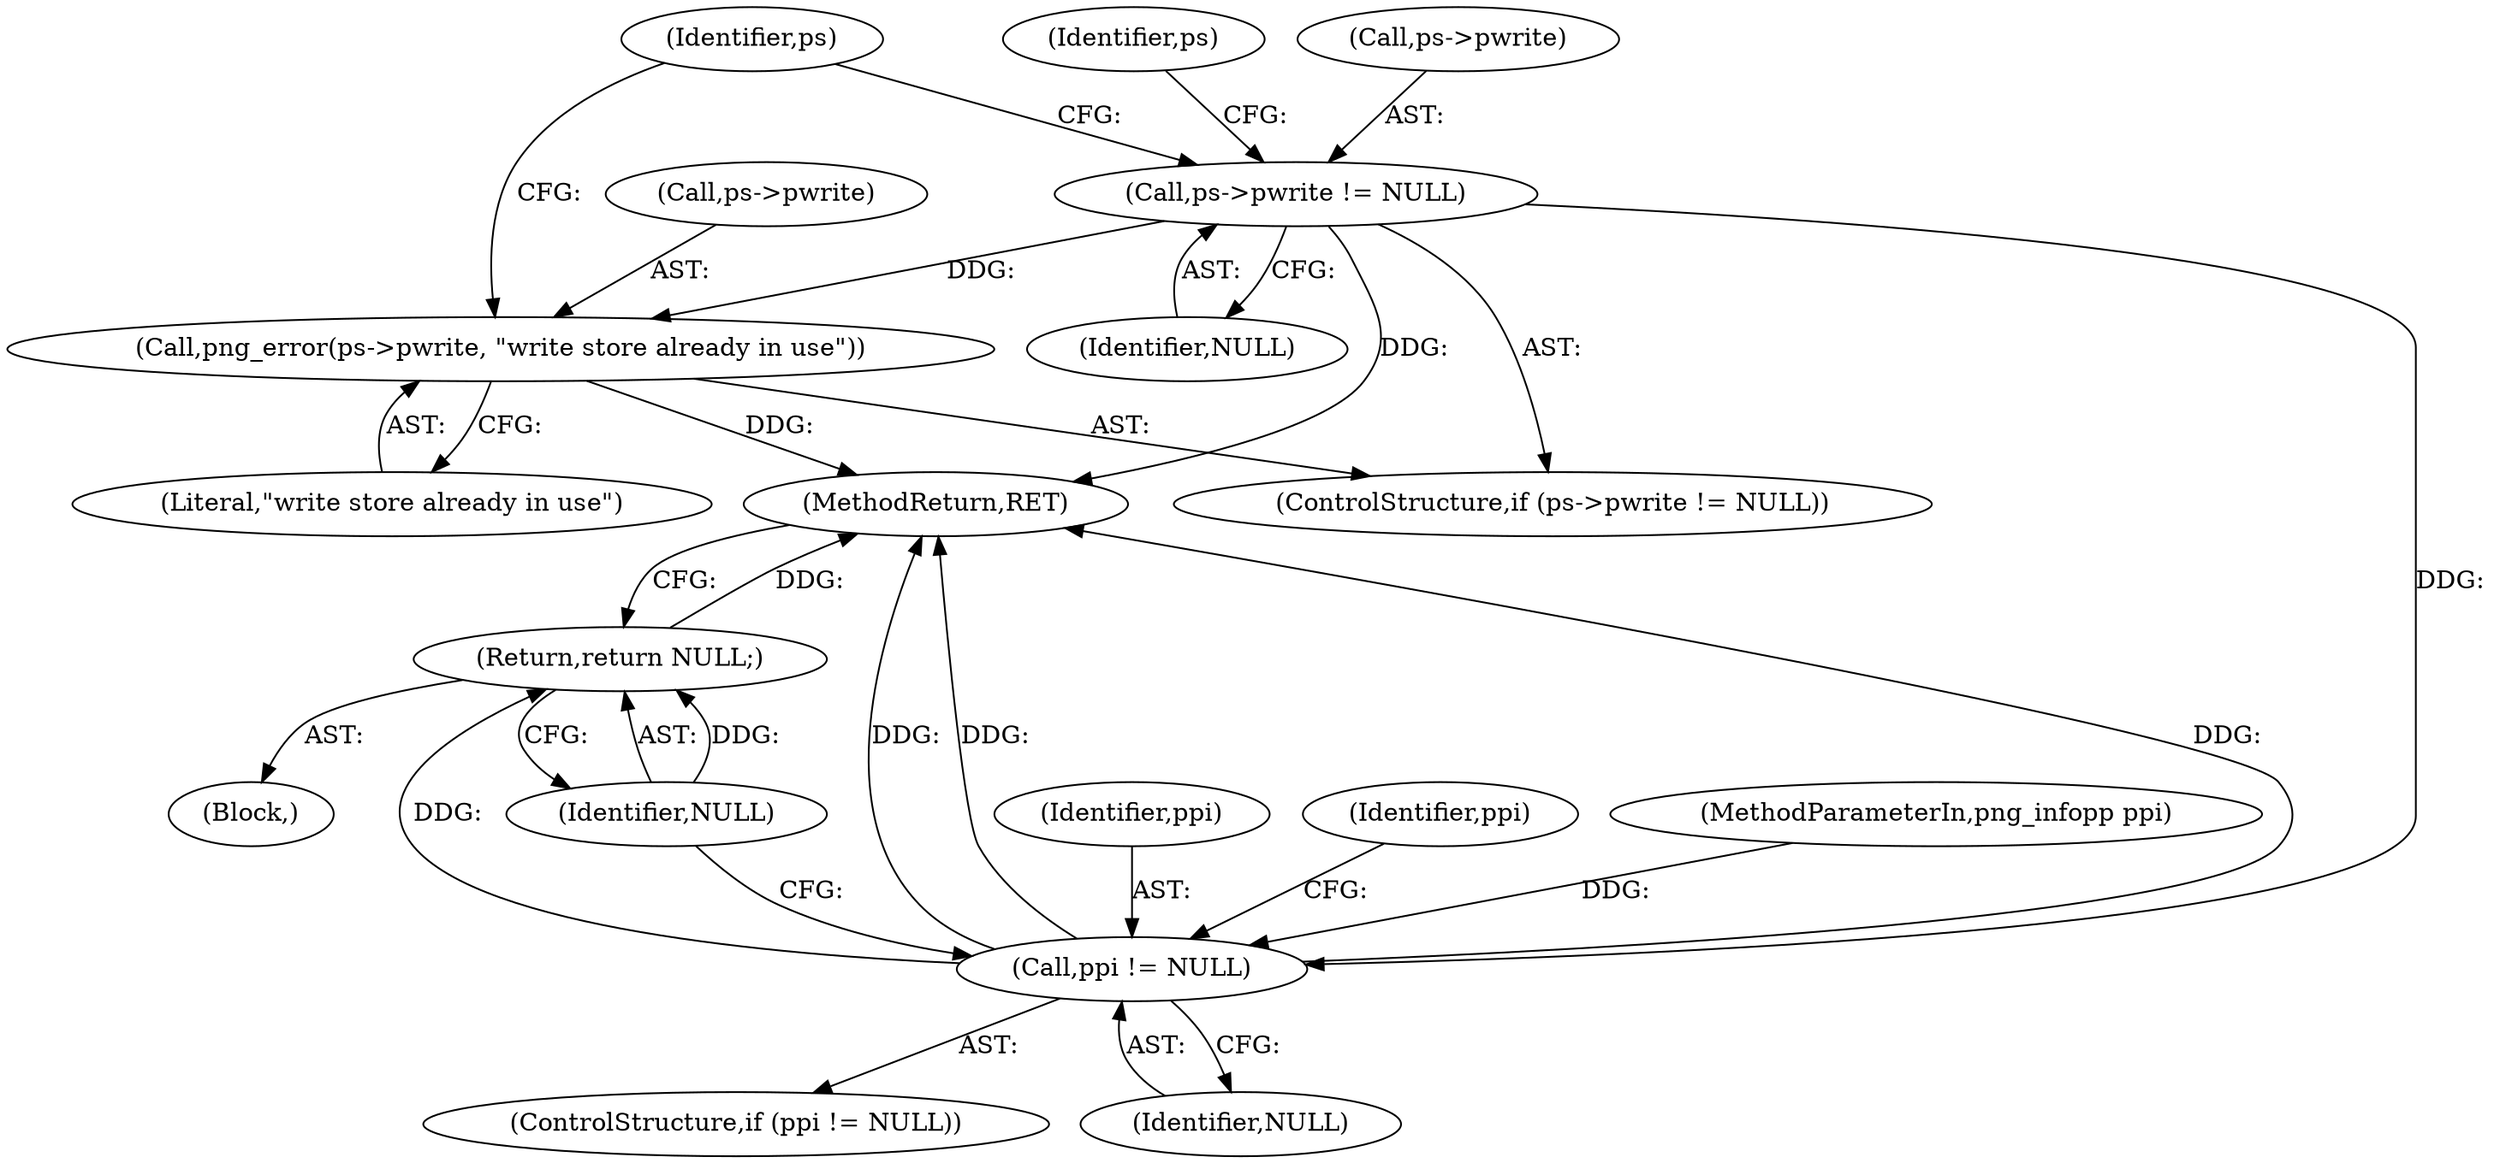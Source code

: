 digraph "0_Android_9d4853418ab2f754c2b63e091c29c5529b8b86ca_130@API" {
"1000110" [label="(Call,ps->pwrite != NULL)"];
"1000115" [label="(Call,png_error(ps->pwrite, \"write store already in use\"))"];
"1000209" [label="(Call,ppi != NULL)"];
"1000223" [label="(Return,return NULL;)"];
"1000111" [label="(Call,ps->pwrite)"];
"1000119" [label="(Literal,\"write store already in use\")"];
"1000114" [label="(Identifier,NULL)"];
"1000210" [label="(Identifier,ppi)"];
"1000214" [label="(Identifier,ppi)"];
"1000208" [label="(ControlStructure,if (ppi != NULL))"];
"1000103" [label="(MethodParameterIn,png_infopp ppi)"];
"1000223" [label="(Return,return NULL;)"];
"1000117" [label="(Identifier,ps)"];
"1000115" [label="(Call,png_error(ps->pwrite, \"write store already in use\"))"];
"1000116" [label="(Call,ps->pwrite)"];
"1000105" [label="(Block,)"];
"1000121" [label="(Identifier,ps)"];
"1000209" [label="(Call,ppi != NULL)"];
"1000224" [label="(Identifier,NULL)"];
"1000109" [label="(ControlStructure,if (ps->pwrite != NULL))"];
"1000229" [label="(MethodReturn,RET)"];
"1000110" [label="(Call,ps->pwrite != NULL)"];
"1000211" [label="(Identifier,NULL)"];
"1000110" -> "1000109"  [label="AST: "];
"1000110" -> "1000114"  [label="CFG: "];
"1000111" -> "1000110"  [label="AST: "];
"1000114" -> "1000110"  [label="AST: "];
"1000117" -> "1000110"  [label="CFG: "];
"1000121" -> "1000110"  [label="CFG: "];
"1000110" -> "1000229"  [label="DDG: "];
"1000110" -> "1000115"  [label="DDG: "];
"1000110" -> "1000209"  [label="DDG: "];
"1000115" -> "1000109"  [label="AST: "];
"1000115" -> "1000119"  [label="CFG: "];
"1000116" -> "1000115"  [label="AST: "];
"1000119" -> "1000115"  [label="AST: "];
"1000121" -> "1000115"  [label="CFG: "];
"1000115" -> "1000229"  [label="DDG: "];
"1000209" -> "1000208"  [label="AST: "];
"1000209" -> "1000211"  [label="CFG: "];
"1000210" -> "1000209"  [label="AST: "];
"1000211" -> "1000209"  [label="AST: "];
"1000214" -> "1000209"  [label="CFG: "];
"1000224" -> "1000209"  [label="CFG: "];
"1000209" -> "1000229"  [label="DDG: "];
"1000209" -> "1000229"  [label="DDG: "];
"1000209" -> "1000229"  [label="DDG: "];
"1000103" -> "1000209"  [label="DDG: "];
"1000209" -> "1000223"  [label="DDG: "];
"1000223" -> "1000105"  [label="AST: "];
"1000223" -> "1000224"  [label="CFG: "];
"1000224" -> "1000223"  [label="AST: "];
"1000229" -> "1000223"  [label="CFG: "];
"1000223" -> "1000229"  [label="DDG: "];
"1000224" -> "1000223"  [label="DDG: "];
}
